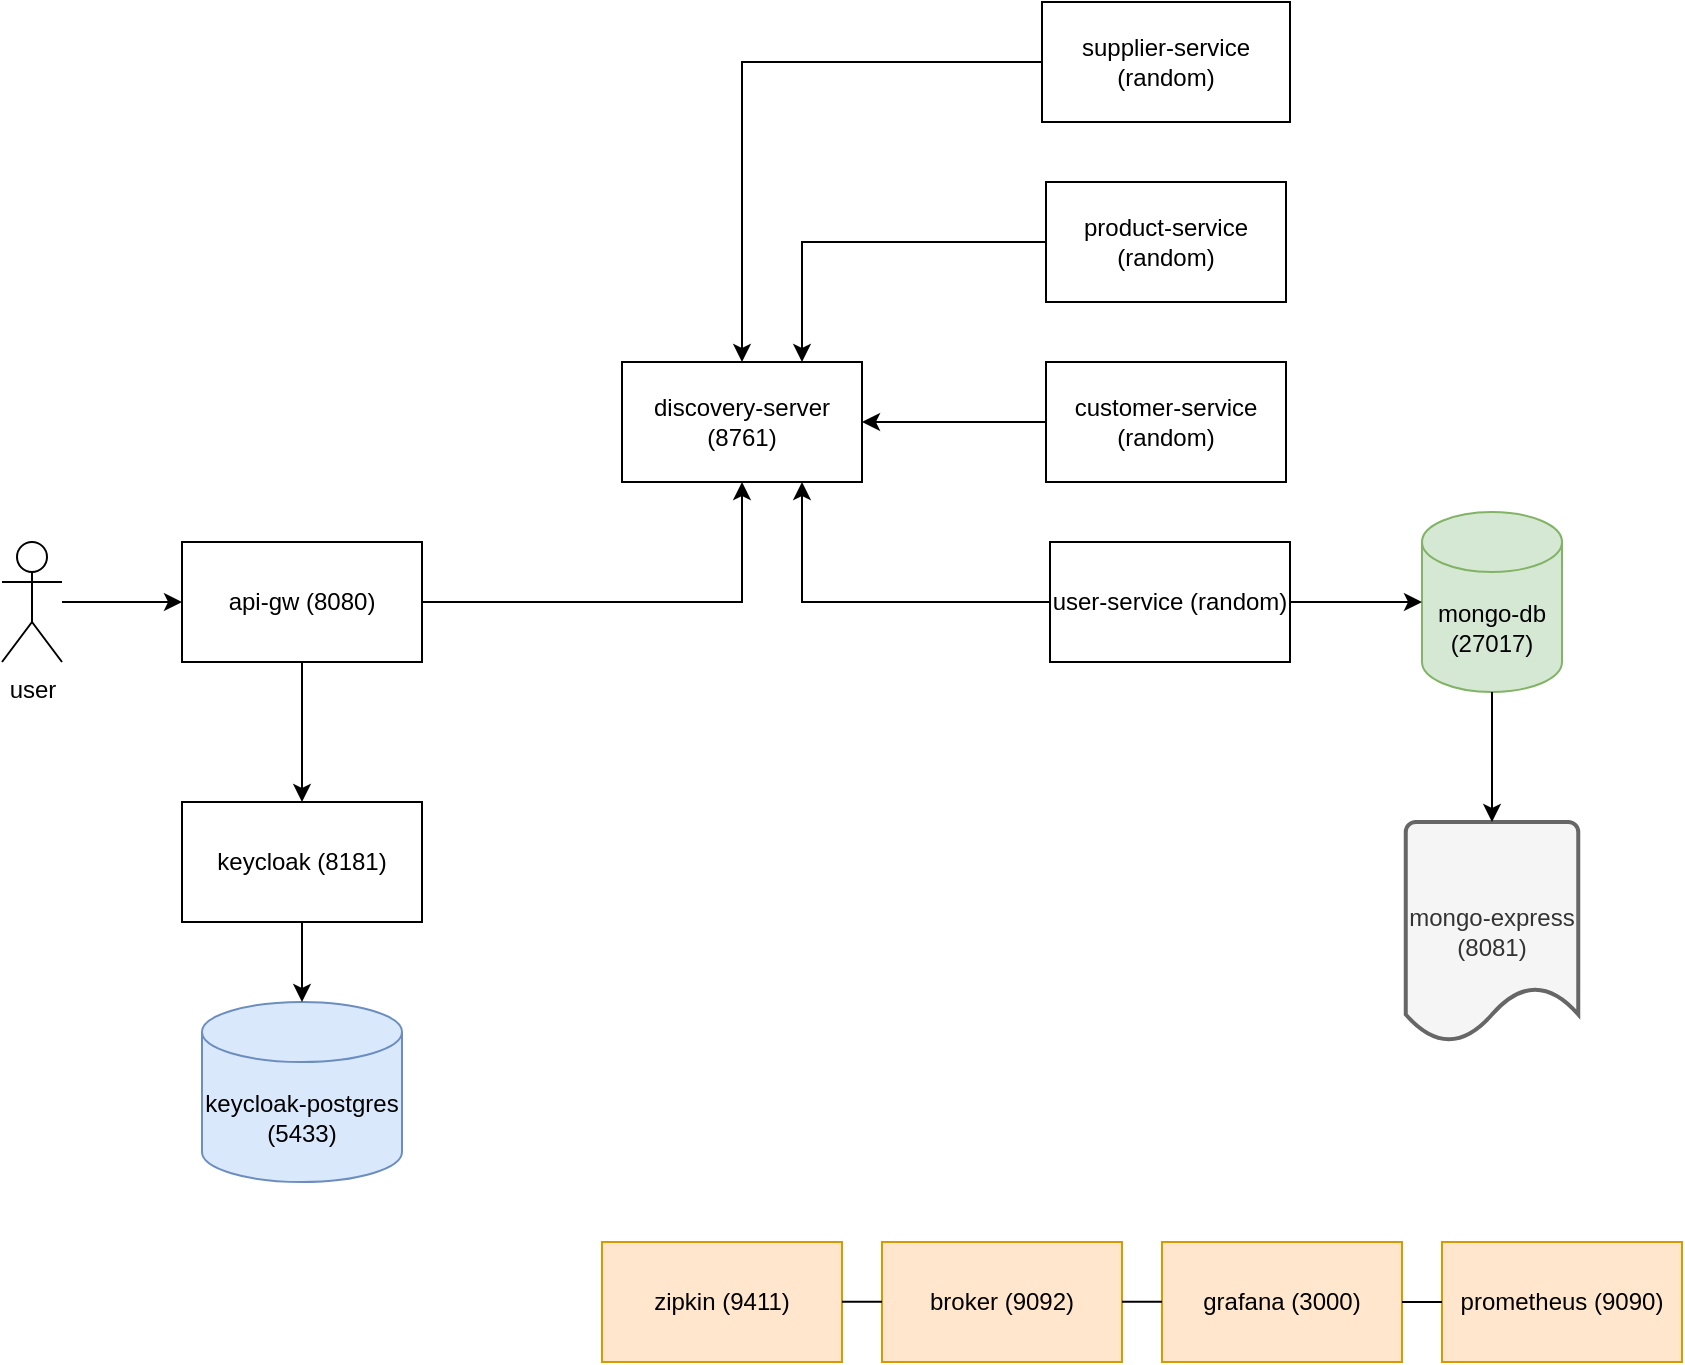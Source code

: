 <mxfile version="22.0.6" type="github">
  <diagram name="Page-1" id="3L_BJHFlt_Xqs4L_v1Af">
    <mxGraphModel dx="2336" dy="1958" grid="1" gridSize="10" guides="1" tooltips="1" connect="1" arrows="1" fold="1" page="1" pageScale="1" pageWidth="827" pageHeight="1169" math="0" shadow="0">
      <root>
        <mxCell id="0" />
        <mxCell id="1" parent="0" />
        <mxCell id="LZMtIkJjisC_x56uzXUe-4" style="edgeStyle=orthogonalEdgeStyle;rounded=0;orthogonalLoop=1;jettySize=auto;html=1;exitX=0.5;exitY=1;exitDx=0;exitDy=0;entryX=0.5;entryY=0;entryDx=0;entryDy=0;" edge="1" parent="1" source="LZMtIkJjisC_x56uzXUe-1" target="LZMtIkJjisC_x56uzXUe-3">
          <mxGeometry relative="1" as="geometry" />
        </mxCell>
        <mxCell id="LZMtIkJjisC_x56uzXUe-11" style="edgeStyle=orthogonalEdgeStyle;rounded=0;orthogonalLoop=1;jettySize=auto;html=1;exitX=1;exitY=0.5;exitDx=0;exitDy=0;entryX=0.5;entryY=1;entryDx=0;entryDy=0;" edge="1" parent="1" source="LZMtIkJjisC_x56uzXUe-1" target="LZMtIkJjisC_x56uzXUe-5">
          <mxGeometry relative="1" as="geometry" />
        </mxCell>
        <mxCell id="LZMtIkJjisC_x56uzXUe-1" value="api-gw (8080)" style="rounded=0;whiteSpace=wrap;html=1;" vertex="1" parent="1">
          <mxGeometry x="-140" y="60" width="120" height="60" as="geometry" />
        </mxCell>
        <mxCell id="LZMtIkJjisC_x56uzXUe-2" value="" style="endArrow=classic;html=1;rounded=0;" edge="1" parent="1">
          <mxGeometry width="50" height="50" relative="1" as="geometry">
            <mxPoint x="-200" y="90" as="sourcePoint" />
            <mxPoint x="-140" y="90" as="targetPoint" />
          </mxGeometry>
        </mxCell>
        <mxCell id="LZMtIkJjisC_x56uzXUe-3" value="keycloak (8181)" style="rounded=0;whiteSpace=wrap;html=1;" vertex="1" parent="1">
          <mxGeometry x="-140" y="190" width="120" height="60" as="geometry" />
        </mxCell>
        <mxCell id="LZMtIkJjisC_x56uzXUe-5" value="discovery-server (8761)" style="rounded=0;whiteSpace=wrap;html=1;" vertex="1" parent="1">
          <mxGeometry x="80" y="-30" width="120" height="60" as="geometry" />
        </mxCell>
        <mxCell id="LZMtIkJjisC_x56uzXUe-6" value="keycloak-postgres (5433)" style="shape=cylinder3;whiteSpace=wrap;html=1;boundedLbl=1;backgroundOutline=1;size=15;fillColor=#dae8fc;strokeColor=#6c8ebf;" vertex="1" parent="1">
          <mxGeometry x="-130" y="290" width="100" height="90" as="geometry" />
        </mxCell>
        <mxCell id="LZMtIkJjisC_x56uzXUe-7" style="edgeStyle=orthogonalEdgeStyle;rounded=0;orthogonalLoop=1;jettySize=auto;html=1;exitX=0.5;exitY=1;exitDx=0;exitDy=0;entryX=0.5;entryY=0;entryDx=0;entryDy=0;entryPerimeter=0;" edge="1" parent="1" source="LZMtIkJjisC_x56uzXUe-3" target="LZMtIkJjisC_x56uzXUe-6">
          <mxGeometry relative="1" as="geometry" />
        </mxCell>
        <mxCell id="LZMtIkJjisC_x56uzXUe-9" style="edgeStyle=orthogonalEdgeStyle;rounded=0;orthogonalLoop=1;jettySize=auto;html=1;exitX=0;exitY=0.5;exitDx=0;exitDy=0;entryX=0;entryY=0.5;entryDx=0;entryDy=0;entryPerimeter=0;" edge="1" parent="1" source="LZMtIkJjisC_x56uzXUe-8" target="LZMtIkJjisC_x56uzXUe-8">
          <mxGeometry relative="1" as="geometry" />
        </mxCell>
        <mxCell id="LZMtIkJjisC_x56uzXUe-10" style="edgeStyle=orthogonalEdgeStyle;rounded=0;orthogonalLoop=1;jettySize=auto;html=1;exitX=0;exitY=0.5;exitDx=0;exitDy=0;entryX=1;entryY=0.5;entryDx=0;entryDy=0;" edge="1" parent="1" source="LZMtIkJjisC_x56uzXUe-8" target="LZMtIkJjisC_x56uzXUe-5">
          <mxGeometry relative="1" as="geometry" />
        </mxCell>
        <mxCell id="LZMtIkJjisC_x56uzXUe-8" value="customer-service (random)" style="rounded=0;whiteSpace=wrap;html=1;" vertex="1" parent="1">
          <mxGeometry x="292" y="-30" width="120" height="60" as="geometry" />
        </mxCell>
        <mxCell id="LZMtIkJjisC_x56uzXUe-12" style="edgeStyle=orthogonalEdgeStyle;rounded=0;orthogonalLoop=1;jettySize=auto;html=1;exitX=0;exitY=0.5;exitDx=0;exitDy=0;entryX=0;entryY=0.5;entryDx=0;entryDy=0;entryPerimeter=0;" edge="1" parent="1" source="LZMtIkJjisC_x56uzXUe-13" target="LZMtIkJjisC_x56uzXUe-13">
          <mxGeometry relative="1" as="geometry" />
        </mxCell>
        <mxCell id="LZMtIkJjisC_x56uzXUe-14" style="edgeStyle=orthogonalEdgeStyle;rounded=0;orthogonalLoop=1;jettySize=auto;html=1;exitX=0;exitY=0.5;exitDx=0;exitDy=0;entryX=0.75;entryY=1;entryDx=0;entryDy=0;" edge="1" parent="1" source="LZMtIkJjisC_x56uzXUe-13" target="LZMtIkJjisC_x56uzXUe-5">
          <mxGeometry relative="1" as="geometry" />
        </mxCell>
        <mxCell id="LZMtIkJjisC_x56uzXUe-13" value="user-service (random)" style="rounded=0;whiteSpace=wrap;html=1;" vertex="1" parent="1">
          <mxGeometry x="294" y="60" width="120" height="60" as="geometry" />
        </mxCell>
        <mxCell id="LZMtIkJjisC_x56uzXUe-15" style="edgeStyle=orthogonalEdgeStyle;rounded=0;orthogonalLoop=1;jettySize=auto;html=1;exitX=0;exitY=0.5;exitDx=0;exitDy=0;entryX=0;entryY=0.5;entryDx=0;entryDy=0;entryPerimeter=0;" edge="1" parent="1" source="LZMtIkJjisC_x56uzXUe-16" target="LZMtIkJjisC_x56uzXUe-16">
          <mxGeometry relative="1" as="geometry" />
        </mxCell>
        <mxCell id="LZMtIkJjisC_x56uzXUe-17" style="edgeStyle=orthogonalEdgeStyle;rounded=0;orthogonalLoop=1;jettySize=auto;html=1;exitX=0;exitY=0.5;exitDx=0;exitDy=0;entryX=0.75;entryY=0;entryDx=0;entryDy=0;" edge="1" parent="1" source="LZMtIkJjisC_x56uzXUe-16" target="LZMtIkJjisC_x56uzXUe-5">
          <mxGeometry relative="1" as="geometry" />
        </mxCell>
        <mxCell id="LZMtIkJjisC_x56uzXUe-16" value="product-service (random)" style="rounded=0;whiteSpace=wrap;html=1;" vertex="1" parent="1">
          <mxGeometry x="292" y="-120" width="120" height="60" as="geometry" />
        </mxCell>
        <mxCell id="LZMtIkJjisC_x56uzXUe-18" style="edgeStyle=orthogonalEdgeStyle;rounded=0;orthogonalLoop=1;jettySize=auto;html=1;exitX=0;exitY=0.5;exitDx=0;exitDy=0;entryX=0;entryY=0.5;entryDx=0;entryDy=0;entryPerimeter=0;" edge="1" parent="1" source="LZMtIkJjisC_x56uzXUe-19" target="LZMtIkJjisC_x56uzXUe-19">
          <mxGeometry relative="1" as="geometry" />
        </mxCell>
        <mxCell id="LZMtIkJjisC_x56uzXUe-20" style="edgeStyle=orthogonalEdgeStyle;rounded=0;orthogonalLoop=1;jettySize=auto;html=1;exitX=0;exitY=0.5;exitDx=0;exitDy=0;entryX=0.5;entryY=0;entryDx=0;entryDy=0;" edge="1" parent="1" source="LZMtIkJjisC_x56uzXUe-19" target="LZMtIkJjisC_x56uzXUe-5">
          <mxGeometry relative="1" as="geometry" />
        </mxCell>
        <mxCell id="LZMtIkJjisC_x56uzXUe-19" value="supplier-service (random)" style="rounded=0;whiteSpace=wrap;html=1;" vertex="1" parent="1">
          <mxGeometry x="290" y="-210" width="124" height="60" as="geometry" />
        </mxCell>
        <mxCell id="LZMtIkJjisC_x56uzXUe-21" value="mongo-db (27017)" style="shape=cylinder3;whiteSpace=wrap;html=1;boundedLbl=1;backgroundOutline=1;size=15;fillColor=#d5e8d4;strokeColor=#82b366;" vertex="1" parent="1">
          <mxGeometry x="480" y="45" width="70" height="90" as="geometry" />
        </mxCell>
        <mxCell id="LZMtIkJjisC_x56uzXUe-22" style="edgeStyle=orthogonalEdgeStyle;rounded=0;orthogonalLoop=1;jettySize=auto;html=1;exitX=1;exitY=0.5;exitDx=0;exitDy=0;entryX=0;entryY=0.5;entryDx=0;entryDy=0;entryPerimeter=0;" edge="1" parent="1" source="LZMtIkJjisC_x56uzXUe-13" target="LZMtIkJjisC_x56uzXUe-21">
          <mxGeometry relative="1" as="geometry" />
        </mxCell>
        <mxCell id="LZMtIkJjisC_x56uzXUe-23" value="mongo-express (8081)" style="strokeWidth=2;html=1;shape=mxgraph.flowchart.document2;whiteSpace=wrap;size=0.25;fillColor=#f5f5f5;fontColor=#333333;strokeColor=#666666;" vertex="1" parent="1">
          <mxGeometry x="471.88" y="200" width="86.25" height="110" as="geometry" />
        </mxCell>
        <mxCell id="LZMtIkJjisC_x56uzXUe-24" style="edgeStyle=orthogonalEdgeStyle;rounded=0;orthogonalLoop=1;jettySize=auto;html=1;exitX=0.5;exitY=1;exitDx=0;exitDy=0;exitPerimeter=0;entryX=0.5;entryY=0;entryDx=0;entryDy=0;entryPerimeter=0;" edge="1" parent="1" source="LZMtIkJjisC_x56uzXUe-21" target="LZMtIkJjisC_x56uzXUe-23">
          <mxGeometry relative="1" as="geometry" />
        </mxCell>
        <mxCell id="LZMtIkJjisC_x56uzXUe-26" style="edgeStyle=orthogonalEdgeStyle;rounded=0;orthogonalLoop=1;jettySize=auto;html=1;exitX=0;exitY=0.5;exitDx=0;exitDy=0;entryX=0;entryY=0.5;entryDx=0;entryDy=0;entryPerimeter=0;fillColor=#ffe6cc;strokeColor=#d79b00;" edge="1" parent="1" source="LZMtIkJjisC_x56uzXUe-27" target="LZMtIkJjisC_x56uzXUe-27">
          <mxGeometry relative="1" as="geometry" />
        </mxCell>
        <mxCell id="LZMtIkJjisC_x56uzXUe-27" value="zipkin (9411)" style="rounded=0;whiteSpace=wrap;html=1;fillColor=#ffe6cc;strokeColor=#d79b00;" vertex="1" parent="1">
          <mxGeometry x="70" y="410" width="120" height="60" as="geometry" />
        </mxCell>
        <mxCell id="LZMtIkJjisC_x56uzXUe-28" style="edgeStyle=orthogonalEdgeStyle;rounded=0;orthogonalLoop=1;jettySize=auto;html=1;exitX=0;exitY=0.5;exitDx=0;exitDy=0;entryX=0;entryY=0.5;entryDx=0;entryDy=0;entryPerimeter=0;fillColor=#ffe6cc;strokeColor=#d79b00;" edge="1" parent="1">
          <mxGeometry relative="1" as="geometry">
            <mxPoint x="480" y="430" as="sourcePoint" />
            <mxPoint x="480" y="430" as="targetPoint" />
          </mxGeometry>
        </mxCell>
        <mxCell id="LZMtIkJjisC_x56uzXUe-29" value="broker (9092)" style="rounded=0;whiteSpace=wrap;html=1;fillColor=#ffe6cc;strokeColor=#d79b00;" vertex="1" parent="1">
          <mxGeometry x="210" y="410" width="120" height="60" as="geometry" />
        </mxCell>
        <mxCell id="LZMtIkJjisC_x56uzXUe-31" style="edgeStyle=orthogonalEdgeStyle;rounded=0;orthogonalLoop=1;jettySize=auto;html=1;exitX=0;exitY=0.5;exitDx=0;exitDy=0;entryX=0;entryY=0.5;entryDx=0;entryDy=0;entryPerimeter=0;fillColor=#ffe6cc;strokeColor=#d79b00;" edge="1" parent="1" source="LZMtIkJjisC_x56uzXUe-32" target="LZMtIkJjisC_x56uzXUe-32">
          <mxGeometry relative="1" as="geometry" />
        </mxCell>
        <mxCell id="LZMtIkJjisC_x56uzXUe-32" value="grafana (3000)" style="rounded=0;whiteSpace=wrap;html=1;fillColor=#ffe6cc;strokeColor=#d79b00;" vertex="1" parent="1">
          <mxGeometry x="350" y="410" width="120" height="60" as="geometry" />
        </mxCell>
        <mxCell id="LZMtIkJjisC_x56uzXUe-33" style="edgeStyle=orthogonalEdgeStyle;rounded=0;orthogonalLoop=1;jettySize=auto;html=1;exitX=0;exitY=0.5;exitDx=0;exitDy=0;entryX=0;entryY=0.5;entryDx=0;entryDy=0;entryPerimeter=0;fillColor=#ffe6cc;strokeColor=#d79b00;" edge="1" parent="1" source="LZMtIkJjisC_x56uzXUe-34" target="LZMtIkJjisC_x56uzXUe-34">
          <mxGeometry relative="1" as="geometry" />
        </mxCell>
        <mxCell id="LZMtIkJjisC_x56uzXUe-34" value="prometheus (9090)" style="rounded=0;whiteSpace=wrap;html=1;fillColor=#ffe6cc;strokeColor=#d79b00;" vertex="1" parent="1">
          <mxGeometry x="490" y="410" width="120" height="60" as="geometry" />
        </mxCell>
        <mxCell id="LZMtIkJjisC_x56uzXUe-35" value="" style="endArrow=none;html=1;rounded=0;exitX=1;exitY=0.5;exitDx=0;exitDy=0;entryX=0;entryY=0.5;entryDx=0;entryDy=0;" edge="1" parent="1" source="LZMtIkJjisC_x56uzXUe-32" target="LZMtIkJjisC_x56uzXUe-34">
          <mxGeometry width="50" height="50" relative="1" as="geometry">
            <mxPoint x="440" y="380" as="sourcePoint" />
            <mxPoint x="490" y="330" as="targetPoint" />
          </mxGeometry>
        </mxCell>
        <mxCell id="LZMtIkJjisC_x56uzXUe-36" value="" style="endArrow=none;html=1;rounded=0;exitX=1;exitY=0.5;exitDx=0;exitDy=0;entryX=0;entryY=0.5;entryDx=0;entryDy=0;" edge="1" parent="1">
          <mxGeometry width="50" height="50" relative="1" as="geometry">
            <mxPoint x="330" y="439.88" as="sourcePoint" />
            <mxPoint x="350" y="439.88" as="targetPoint" />
          </mxGeometry>
        </mxCell>
        <mxCell id="LZMtIkJjisC_x56uzXUe-37" value="" style="endArrow=none;html=1;rounded=0;exitX=1;exitY=0.5;exitDx=0;exitDy=0;entryX=0;entryY=0.5;entryDx=0;entryDy=0;" edge="1" parent="1">
          <mxGeometry width="50" height="50" relative="1" as="geometry">
            <mxPoint x="190" y="439.83" as="sourcePoint" />
            <mxPoint x="210" y="439.83" as="targetPoint" />
            <Array as="points">
              <mxPoint x="190" y="439.83" />
            </Array>
          </mxGeometry>
        </mxCell>
        <mxCell id="LZMtIkJjisC_x56uzXUe-38" value="user" style="shape=umlActor;verticalLabelPosition=bottom;verticalAlign=top;html=1;outlineConnect=0;" vertex="1" parent="1">
          <mxGeometry x="-230" y="60" width="30" height="60" as="geometry" />
        </mxCell>
      </root>
    </mxGraphModel>
  </diagram>
</mxfile>
